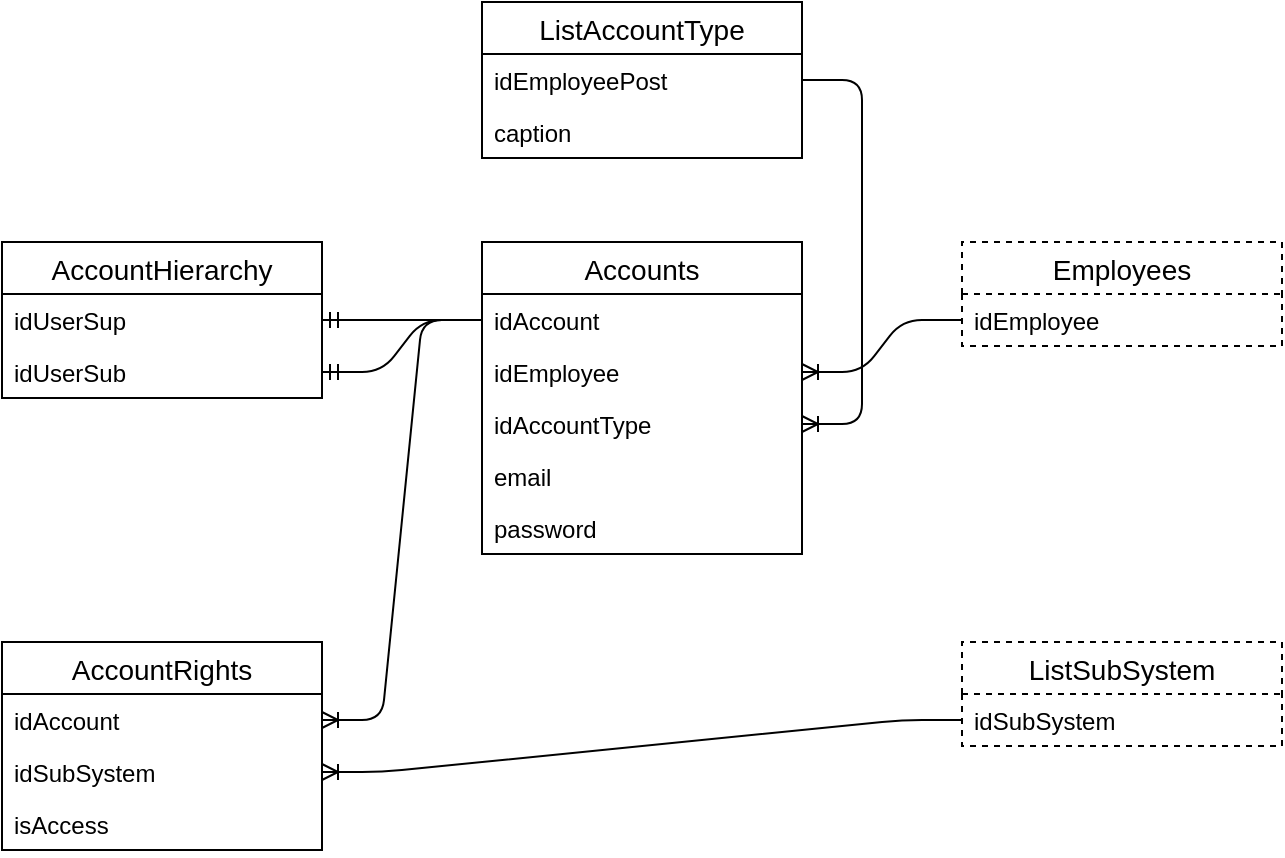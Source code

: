 <mxfile version="13.0.0" type="device"><diagram id="5bF6aC8dFa51KVYRgCKs" name="Подсистема пользователей"><mxGraphModel dx="918" dy="563" grid="1" gridSize="10" guides="1" tooltips="1" connect="1" arrows="1" fold="1" page="1" pageScale="1" pageWidth="827" pageHeight="1169" math="0" shadow="0"><root><mxCell id="0"/><mxCell id="1" parent="0"/><mxCell id="VWB7NVilQHrMXQgCSFBK-1" value="" style="edgeStyle=entityRelationEdgeStyle;fontSize=12;html=1;endArrow=ERoneToMany;" edge="1" parent="1" source="VWB7NVilQHrMXQgCSFBK-15" target="VWB7NVilQHrMXQgCSFBK-11"><mxGeometry width="100" height="100" relative="1" as="geometry"><mxPoint x="790" y="550" as="sourcePoint"/><mxPoint x="920" y="360" as="targetPoint"/></mxGeometry></mxCell><mxCell id="VWB7NVilQHrMXQgCSFBK-2" value="" style="edgeStyle=entityRelationEdgeStyle;fontSize=12;html=1;endArrow=ERoneToMany;" edge="1" parent="1" source="VWB7NVilQHrMXQgCSFBK-4" target="VWB7NVilQHrMXQgCSFBK-10"><mxGeometry width="100" height="100" relative="1" as="geometry"><mxPoint x="360" y="440" as="sourcePoint"/><mxPoint x="460" y="340" as="targetPoint"/></mxGeometry></mxCell><mxCell id="VWB7NVilQHrMXQgCSFBK-17" value="" style="edgeStyle=entityRelationEdgeStyle;fontSize=12;html=1;endArrow=ERmandOne;" edge="1" parent="1" source="VWB7NVilQHrMXQgCSFBK-9" target="VWB7NVilQHrMXQgCSFBK-6"><mxGeometry width="100" height="100" relative="1" as="geometry"><mxPoint x="210" y="430" as="sourcePoint"/><mxPoint x="310" y="330" as="targetPoint"/></mxGeometry></mxCell><mxCell id="VWB7NVilQHrMXQgCSFBK-18" value="" style="edgeStyle=entityRelationEdgeStyle;fontSize=12;html=1;endArrow=ERmandOne;" edge="1" parent="1" source="VWB7NVilQHrMXQgCSFBK-9" target="VWB7NVilQHrMXQgCSFBK-7"><mxGeometry width="100" height="100" relative="1" as="geometry"><mxPoint x="170" y="430" as="sourcePoint"/><mxPoint x="270" y="330" as="targetPoint"/></mxGeometry></mxCell><mxCell id="VWB7NVilQHrMXQgCSFBK-23" value="" style="edgeStyle=entityRelationEdgeStyle;fontSize=12;html=1;endArrow=ERoneToMany;" edge="1" parent="1" source="VWB7NVilQHrMXQgCSFBK-9" target="VWB7NVilQHrMXQgCSFBK-20"><mxGeometry width="100" height="100" relative="1" as="geometry"><mxPoint x="330" y="490" as="sourcePoint"/><mxPoint x="430" y="390" as="targetPoint"/></mxGeometry></mxCell><mxCell id="VWB7NVilQHrMXQgCSFBK-26" value="" style="edgeStyle=entityRelationEdgeStyle;fontSize=12;html=1;endArrow=ERoneToMany;" edge="1" parent="1" source="VWB7NVilQHrMXQgCSFBK-25" target="VWB7NVilQHrMXQgCSFBK-21"><mxGeometry width="100" height="100" relative="1" as="geometry"><mxPoint x="170" y="620" as="sourcePoint"/><mxPoint x="270" y="520" as="targetPoint"/></mxGeometry></mxCell><mxCell id="VWB7NVilQHrMXQgCSFBK-3" value="Employees" style="swimlane;fontStyle=0;childLayout=stackLayout;horizontal=1;startSize=26;horizontalStack=0;resizeParent=1;resizeParentMax=0;resizeLast=0;collapsible=1;marginBottom=0;align=center;fontSize=14;dashed=1;" vertex="1" parent="1"><mxGeometry x="600" y="160" width="160" height="52" as="geometry"/></mxCell><mxCell id="VWB7NVilQHrMXQgCSFBK-4" value="idEmployee" style="text;strokeColor=none;fillColor=none;spacingLeft=4;spacingRight=4;overflow=hidden;rotatable=0;points=[[0,0.5],[1,0.5]];portConstraint=eastwest;fontSize=12;" vertex="1" parent="VWB7NVilQHrMXQgCSFBK-3"><mxGeometry y="26" width="160" height="26" as="geometry"/></mxCell><mxCell id="VWB7NVilQHrMXQgCSFBK-5" value="AccountHierarchy" style="swimlane;fontStyle=0;childLayout=stackLayout;horizontal=1;startSize=26;horizontalStack=0;resizeParent=1;resizeParentMax=0;resizeLast=0;collapsible=1;marginBottom=0;align=center;fontSize=14;" vertex="1" parent="1"><mxGeometry x="120" y="160" width="160" height="78" as="geometry"/></mxCell><mxCell id="VWB7NVilQHrMXQgCSFBK-6" value="idUserSup" style="text;strokeColor=none;fillColor=none;spacingLeft=4;spacingRight=4;overflow=hidden;rotatable=0;points=[[0,0.5],[1,0.5]];portConstraint=eastwest;fontSize=12;" vertex="1" parent="VWB7NVilQHrMXQgCSFBK-5"><mxGeometry y="26" width="160" height="26" as="geometry"/></mxCell><mxCell id="VWB7NVilQHrMXQgCSFBK-7" value="idUserSub" style="text;strokeColor=none;fillColor=none;spacingLeft=4;spacingRight=4;overflow=hidden;rotatable=0;points=[[0,0.5],[1,0.5]];portConstraint=eastwest;fontSize=12;" vertex="1" parent="VWB7NVilQHrMXQgCSFBK-5"><mxGeometry y="52" width="160" height="26" as="geometry"/></mxCell><mxCell id="VWB7NVilQHrMXQgCSFBK-8" value="Accounts" style="swimlane;fontStyle=0;childLayout=stackLayout;horizontal=1;startSize=26;horizontalStack=0;resizeParent=1;resizeParentMax=0;resizeLast=0;collapsible=1;marginBottom=0;align=center;fontSize=14;" vertex="1" parent="1"><mxGeometry x="360" y="160" width="160" height="156" as="geometry"/></mxCell><mxCell id="VWB7NVilQHrMXQgCSFBK-9" value="idAccount" style="text;strokeColor=none;fillColor=none;spacingLeft=4;spacingRight=4;overflow=hidden;rotatable=0;points=[[0,0.5],[1,0.5]];portConstraint=eastwest;fontSize=12;" vertex="1" parent="VWB7NVilQHrMXQgCSFBK-8"><mxGeometry y="26" width="160" height="26" as="geometry"/></mxCell><mxCell id="VWB7NVilQHrMXQgCSFBK-10" value="idEmployee" style="text;strokeColor=none;fillColor=none;spacingLeft=4;spacingRight=4;overflow=hidden;rotatable=0;points=[[0,0.5],[1,0.5]];portConstraint=eastwest;fontSize=12;" vertex="1" parent="VWB7NVilQHrMXQgCSFBK-8"><mxGeometry y="52" width="160" height="26" as="geometry"/></mxCell><mxCell id="VWB7NVilQHrMXQgCSFBK-11" value="idAccountType" style="text;strokeColor=none;fillColor=none;spacingLeft=4;spacingRight=4;overflow=hidden;rotatable=0;points=[[0,0.5],[1,0.5]];portConstraint=eastwest;fontSize=12;" vertex="1" parent="VWB7NVilQHrMXQgCSFBK-8"><mxGeometry y="78" width="160" height="26" as="geometry"/></mxCell><mxCell id="VWB7NVilQHrMXQgCSFBK-12" value="email" style="text;strokeColor=none;fillColor=none;spacingLeft=4;spacingRight=4;overflow=hidden;rotatable=0;points=[[0,0.5],[1,0.5]];portConstraint=eastwest;fontSize=12;" vertex="1" parent="VWB7NVilQHrMXQgCSFBK-8"><mxGeometry y="104" width="160" height="26" as="geometry"/></mxCell><mxCell id="VWB7NVilQHrMXQgCSFBK-13" value="password" style="text;strokeColor=none;fillColor=none;spacingLeft=4;spacingRight=4;overflow=hidden;rotatable=0;points=[[0,0.5],[1,0.5]];portConstraint=eastwest;fontSize=12;" vertex="1" parent="VWB7NVilQHrMXQgCSFBK-8"><mxGeometry y="130" width="160" height="26" as="geometry"/></mxCell><mxCell id="VWB7NVilQHrMXQgCSFBK-19" value="AccountRights" style="swimlane;fontStyle=0;childLayout=stackLayout;horizontal=1;startSize=26;horizontalStack=0;resizeParent=1;resizeParentMax=0;resizeLast=0;collapsible=1;marginBottom=0;align=center;fontSize=14;" vertex="1" parent="1"><mxGeometry x="120" y="360" width="160" height="104" as="geometry"/></mxCell><mxCell id="VWB7NVilQHrMXQgCSFBK-20" value="idAccount" style="text;strokeColor=none;fillColor=none;spacingLeft=4;spacingRight=4;overflow=hidden;rotatable=0;points=[[0,0.5],[1,0.5]];portConstraint=eastwest;fontSize=12;" vertex="1" parent="VWB7NVilQHrMXQgCSFBK-19"><mxGeometry y="26" width="160" height="26" as="geometry"/></mxCell><mxCell id="VWB7NVilQHrMXQgCSFBK-21" value="idSubSystem" style="text;strokeColor=none;fillColor=none;spacingLeft=4;spacingRight=4;overflow=hidden;rotatable=0;points=[[0,0.5],[1,0.5]];portConstraint=eastwest;fontSize=12;" vertex="1" parent="VWB7NVilQHrMXQgCSFBK-19"><mxGeometry y="52" width="160" height="26" as="geometry"/></mxCell><mxCell id="VWB7NVilQHrMXQgCSFBK-22" value="isAccess" style="text;strokeColor=none;fillColor=none;spacingLeft=4;spacingRight=4;overflow=hidden;rotatable=0;points=[[0,0.5],[1,0.5]];portConstraint=eastwest;fontSize=12;" vertex="1" parent="VWB7NVilQHrMXQgCSFBK-19"><mxGeometry y="78" width="160" height="26" as="geometry"/></mxCell><mxCell id="VWB7NVilQHrMXQgCSFBK-24" value="ListSubSystem" style="swimlane;fontStyle=0;childLayout=stackLayout;horizontal=1;startSize=26;horizontalStack=0;resizeParent=1;resizeParentMax=0;resizeLast=0;collapsible=1;marginBottom=0;align=center;fontSize=14;dashed=1;" vertex="1" parent="1"><mxGeometry x="600" y="360" width="160" height="52" as="geometry"/></mxCell><mxCell id="VWB7NVilQHrMXQgCSFBK-25" value="idSubSystem" style="text;strokeColor=none;fillColor=none;spacingLeft=4;spacingRight=4;overflow=hidden;rotatable=0;points=[[0,0.5],[1,0.5]];portConstraint=eastwest;fontSize=12;" vertex="1" parent="VWB7NVilQHrMXQgCSFBK-24"><mxGeometry y="26" width="160" height="26" as="geometry"/></mxCell><mxCell id="VWB7NVilQHrMXQgCSFBK-14" value="ListAccountType" style="swimlane;fontStyle=0;childLayout=stackLayout;horizontal=1;startSize=26;horizontalStack=0;resizeParent=1;resizeParentMax=0;resizeLast=0;collapsible=1;marginBottom=0;align=center;fontSize=14;" vertex="1" parent="1"><mxGeometry x="360" y="40" width="160" height="78" as="geometry"/></mxCell><mxCell id="VWB7NVilQHrMXQgCSFBK-15" value="idEmployeePost" style="text;strokeColor=none;fillColor=none;spacingLeft=4;spacingRight=4;overflow=hidden;rotatable=0;points=[[0,0.5],[1,0.5]];portConstraint=eastwest;fontSize=12;" vertex="1" parent="VWB7NVilQHrMXQgCSFBK-14"><mxGeometry y="26" width="160" height="26" as="geometry"/></mxCell><mxCell id="VWB7NVilQHrMXQgCSFBK-16" value="caption" style="text;strokeColor=none;fillColor=none;spacingLeft=4;spacingRight=4;overflow=hidden;rotatable=0;points=[[0,0.5],[1,0.5]];portConstraint=eastwest;fontSize=12;" vertex="1" parent="VWB7NVilQHrMXQgCSFBK-14"><mxGeometry y="52" width="160" height="26" as="geometry"/></mxCell></root></mxGraphModel></diagram></mxfile>